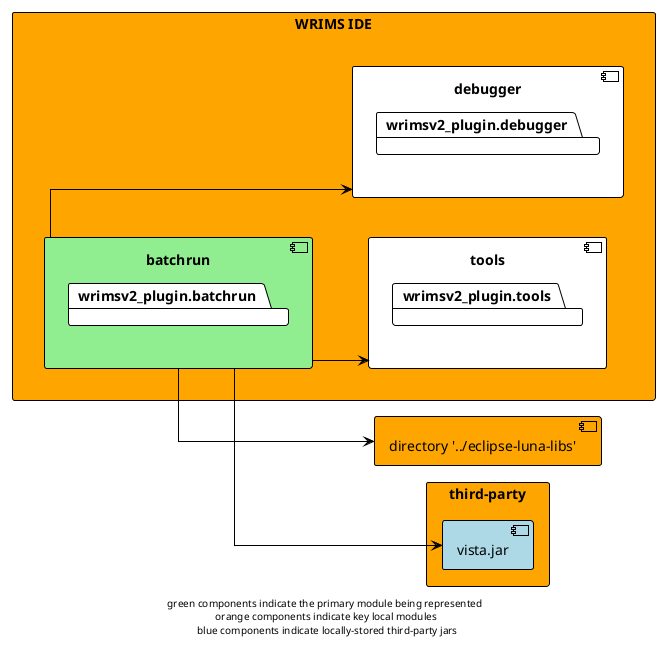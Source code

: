 @startuml

!theme plain
left to right direction
skinparam linetype ortho

rectangle wrims-ide as "WRIMS IDE" #orange {
    component batchrun #lightgreen {
        package wrimsv2_plugin.batchrun
    }
    component tools {
        package wrimsv2_plugin.tools
    }
    component debugger {
        package wrimsv2_plugin.debugger
    }
}

component luna_libs as "directory '../eclipse-luna-libs'" #orange
rectangle third-party #orange {
    component vista as "vista.jar" #lightblue
}

batchrun -down-> luna_libs
batchrun -down-> vista
batchrun -down-> tools
batchrun -down-> debugger

footer "green components indicate the primary module being represented \n orange components indicate key local modules \n blue components indicate locally-stored third-party jars"
@enduml
